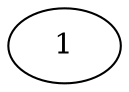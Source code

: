 graph G {
	graph [bb="0,0,54,36"];
	node [label="\N"];
	0	 [fillcolor=red,
		height=0.5,
		label=1,
		pos="27,18",
		shape=oval,
		style=solid,
		width=0.75];
}
